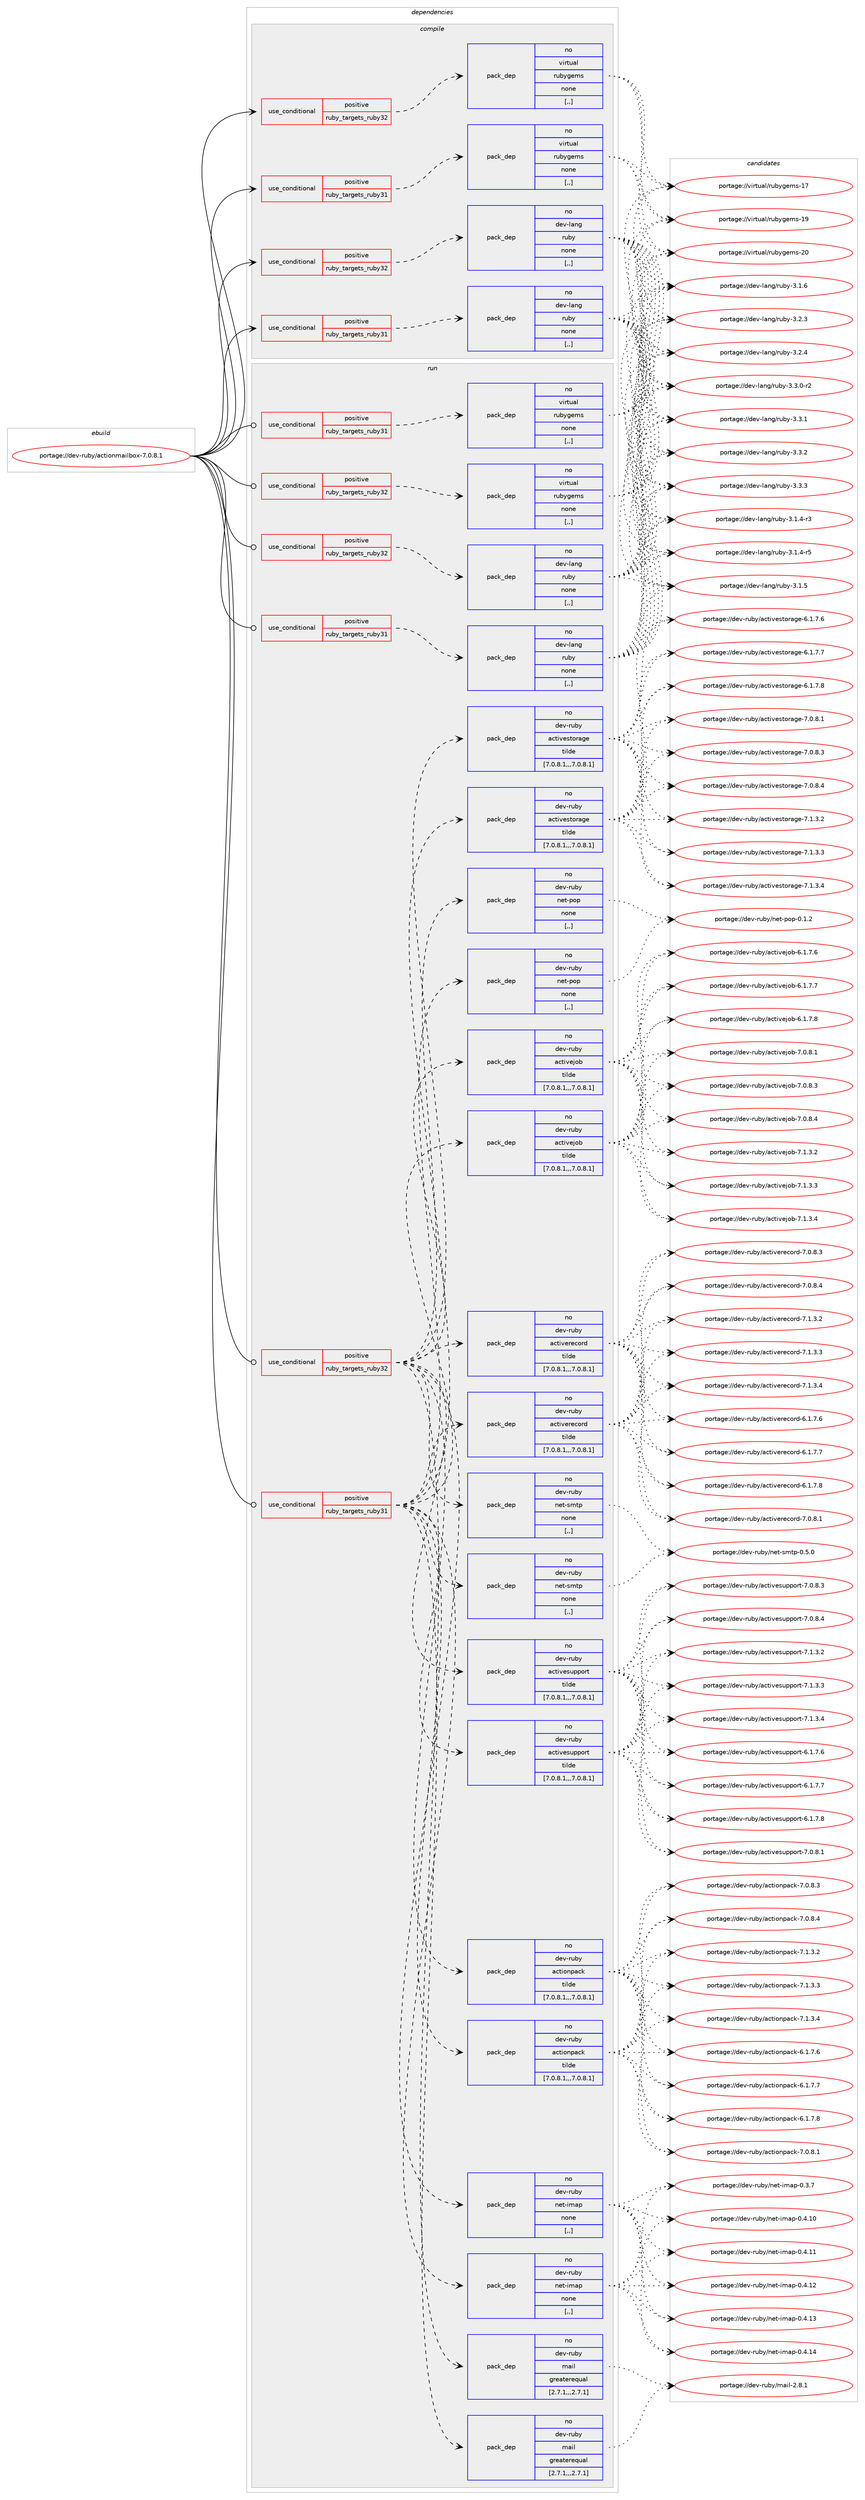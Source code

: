 digraph prolog {

# *************
# Graph options
# *************

newrank=true;
concentrate=true;
compound=true;
graph [rankdir=LR,fontname=Helvetica,fontsize=10,ranksep=1.5];#, ranksep=2.5, nodesep=0.2];
edge  [arrowhead=vee];
node  [fontname=Helvetica,fontsize=10];

# **********
# The ebuild
# **********

subgraph cluster_leftcol {
color=gray;
rank=same;
label=<<i>ebuild</i>>;
id [label="portage://dev-ruby/actionmailbox-7.0.8.1", color=red, width=4, href="../dev-ruby/actionmailbox-7.0.8.1.svg"];
}

# ****************
# The dependencies
# ****************

subgraph cluster_midcol {
color=gray;
label=<<i>dependencies</i>>;
subgraph cluster_compile {
fillcolor="#eeeeee";
style=filled;
label=<<i>compile</i>>;
subgraph cond41706 {
dependency168837 [label=<<TABLE BORDER="0" CELLBORDER="1" CELLSPACING="0" CELLPADDING="4"><TR><TD ROWSPAN="3" CELLPADDING="10">use_conditional</TD></TR><TR><TD>positive</TD></TR><TR><TD>ruby_targets_ruby31</TD></TR></TABLE>>, shape=none, color=red];
subgraph pack125891 {
dependency168838 [label=<<TABLE BORDER="0" CELLBORDER="1" CELLSPACING="0" CELLPADDING="4" WIDTH="220"><TR><TD ROWSPAN="6" CELLPADDING="30">pack_dep</TD></TR><TR><TD WIDTH="110">no</TD></TR><TR><TD>dev-lang</TD></TR><TR><TD>ruby</TD></TR><TR><TD>none</TD></TR><TR><TD>[,,]</TD></TR></TABLE>>, shape=none, color=blue];
}
dependency168837:e -> dependency168838:w [weight=20,style="dashed",arrowhead="vee"];
}
id:e -> dependency168837:w [weight=20,style="solid",arrowhead="vee"];
subgraph cond41707 {
dependency168839 [label=<<TABLE BORDER="0" CELLBORDER="1" CELLSPACING="0" CELLPADDING="4"><TR><TD ROWSPAN="3" CELLPADDING="10">use_conditional</TD></TR><TR><TD>positive</TD></TR><TR><TD>ruby_targets_ruby31</TD></TR></TABLE>>, shape=none, color=red];
subgraph pack125892 {
dependency168840 [label=<<TABLE BORDER="0" CELLBORDER="1" CELLSPACING="0" CELLPADDING="4" WIDTH="220"><TR><TD ROWSPAN="6" CELLPADDING="30">pack_dep</TD></TR><TR><TD WIDTH="110">no</TD></TR><TR><TD>virtual</TD></TR><TR><TD>rubygems</TD></TR><TR><TD>none</TD></TR><TR><TD>[,,]</TD></TR></TABLE>>, shape=none, color=blue];
}
dependency168839:e -> dependency168840:w [weight=20,style="dashed",arrowhead="vee"];
}
id:e -> dependency168839:w [weight=20,style="solid",arrowhead="vee"];
subgraph cond41708 {
dependency168841 [label=<<TABLE BORDER="0" CELLBORDER="1" CELLSPACING="0" CELLPADDING="4"><TR><TD ROWSPAN="3" CELLPADDING="10">use_conditional</TD></TR><TR><TD>positive</TD></TR><TR><TD>ruby_targets_ruby32</TD></TR></TABLE>>, shape=none, color=red];
subgraph pack125893 {
dependency168842 [label=<<TABLE BORDER="0" CELLBORDER="1" CELLSPACING="0" CELLPADDING="4" WIDTH="220"><TR><TD ROWSPAN="6" CELLPADDING="30">pack_dep</TD></TR><TR><TD WIDTH="110">no</TD></TR><TR><TD>dev-lang</TD></TR><TR><TD>ruby</TD></TR><TR><TD>none</TD></TR><TR><TD>[,,]</TD></TR></TABLE>>, shape=none, color=blue];
}
dependency168841:e -> dependency168842:w [weight=20,style="dashed",arrowhead="vee"];
}
id:e -> dependency168841:w [weight=20,style="solid",arrowhead="vee"];
subgraph cond41709 {
dependency168843 [label=<<TABLE BORDER="0" CELLBORDER="1" CELLSPACING="0" CELLPADDING="4"><TR><TD ROWSPAN="3" CELLPADDING="10">use_conditional</TD></TR><TR><TD>positive</TD></TR><TR><TD>ruby_targets_ruby32</TD></TR></TABLE>>, shape=none, color=red];
subgraph pack125894 {
dependency168844 [label=<<TABLE BORDER="0" CELLBORDER="1" CELLSPACING="0" CELLPADDING="4" WIDTH="220"><TR><TD ROWSPAN="6" CELLPADDING="30">pack_dep</TD></TR><TR><TD WIDTH="110">no</TD></TR><TR><TD>virtual</TD></TR><TR><TD>rubygems</TD></TR><TR><TD>none</TD></TR><TR><TD>[,,]</TD></TR></TABLE>>, shape=none, color=blue];
}
dependency168843:e -> dependency168844:w [weight=20,style="dashed",arrowhead="vee"];
}
id:e -> dependency168843:w [weight=20,style="solid",arrowhead="vee"];
}
subgraph cluster_compileandrun {
fillcolor="#eeeeee";
style=filled;
label=<<i>compile and run</i>>;
}
subgraph cluster_run {
fillcolor="#eeeeee";
style=filled;
label=<<i>run</i>>;
subgraph cond41710 {
dependency168845 [label=<<TABLE BORDER="0" CELLBORDER="1" CELLSPACING="0" CELLPADDING="4"><TR><TD ROWSPAN="3" CELLPADDING="10">use_conditional</TD></TR><TR><TD>positive</TD></TR><TR><TD>ruby_targets_ruby31</TD></TR></TABLE>>, shape=none, color=red];
subgraph pack125895 {
dependency168846 [label=<<TABLE BORDER="0" CELLBORDER="1" CELLSPACING="0" CELLPADDING="4" WIDTH="220"><TR><TD ROWSPAN="6" CELLPADDING="30">pack_dep</TD></TR><TR><TD WIDTH="110">no</TD></TR><TR><TD>dev-lang</TD></TR><TR><TD>ruby</TD></TR><TR><TD>none</TD></TR><TR><TD>[,,]</TD></TR></TABLE>>, shape=none, color=blue];
}
dependency168845:e -> dependency168846:w [weight=20,style="dashed",arrowhead="vee"];
}
id:e -> dependency168845:w [weight=20,style="solid",arrowhead="odot"];
subgraph cond41711 {
dependency168847 [label=<<TABLE BORDER="0" CELLBORDER="1" CELLSPACING="0" CELLPADDING="4"><TR><TD ROWSPAN="3" CELLPADDING="10">use_conditional</TD></TR><TR><TD>positive</TD></TR><TR><TD>ruby_targets_ruby31</TD></TR></TABLE>>, shape=none, color=red];
subgraph pack125896 {
dependency168848 [label=<<TABLE BORDER="0" CELLBORDER="1" CELLSPACING="0" CELLPADDING="4" WIDTH="220"><TR><TD ROWSPAN="6" CELLPADDING="30">pack_dep</TD></TR><TR><TD WIDTH="110">no</TD></TR><TR><TD>dev-ruby</TD></TR><TR><TD>actionpack</TD></TR><TR><TD>tilde</TD></TR><TR><TD>[7.0.8.1,,,7.0.8.1]</TD></TR></TABLE>>, shape=none, color=blue];
}
dependency168847:e -> dependency168848:w [weight=20,style="dashed",arrowhead="vee"];
subgraph pack125897 {
dependency168849 [label=<<TABLE BORDER="0" CELLBORDER="1" CELLSPACING="0" CELLPADDING="4" WIDTH="220"><TR><TD ROWSPAN="6" CELLPADDING="30">pack_dep</TD></TR><TR><TD WIDTH="110">no</TD></TR><TR><TD>dev-ruby</TD></TR><TR><TD>activejob</TD></TR><TR><TD>tilde</TD></TR><TR><TD>[7.0.8.1,,,7.0.8.1]</TD></TR></TABLE>>, shape=none, color=blue];
}
dependency168847:e -> dependency168849:w [weight=20,style="dashed",arrowhead="vee"];
subgraph pack125898 {
dependency168850 [label=<<TABLE BORDER="0" CELLBORDER="1" CELLSPACING="0" CELLPADDING="4" WIDTH="220"><TR><TD ROWSPAN="6" CELLPADDING="30">pack_dep</TD></TR><TR><TD WIDTH="110">no</TD></TR><TR><TD>dev-ruby</TD></TR><TR><TD>activerecord</TD></TR><TR><TD>tilde</TD></TR><TR><TD>[7.0.8.1,,,7.0.8.1]</TD></TR></TABLE>>, shape=none, color=blue];
}
dependency168847:e -> dependency168850:w [weight=20,style="dashed",arrowhead="vee"];
subgraph pack125899 {
dependency168851 [label=<<TABLE BORDER="0" CELLBORDER="1" CELLSPACING="0" CELLPADDING="4" WIDTH="220"><TR><TD ROWSPAN="6" CELLPADDING="30">pack_dep</TD></TR><TR><TD WIDTH="110">no</TD></TR><TR><TD>dev-ruby</TD></TR><TR><TD>activestorage</TD></TR><TR><TD>tilde</TD></TR><TR><TD>[7.0.8.1,,,7.0.8.1]</TD></TR></TABLE>>, shape=none, color=blue];
}
dependency168847:e -> dependency168851:w [weight=20,style="dashed",arrowhead="vee"];
subgraph pack125900 {
dependency168852 [label=<<TABLE BORDER="0" CELLBORDER="1" CELLSPACING="0" CELLPADDING="4" WIDTH="220"><TR><TD ROWSPAN="6" CELLPADDING="30">pack_dep</TD></TR><TR><TD WIDTH="110">no</TD></TR><TR><TD>dev-ruby</TD></TR><TR><TD>activesupport</TD></TR><TR><TD>tilde</TD></TR><TR><TD>[7.0.8.1,,,7.0.8.1]</TD></TR></TABLE>>, shape=none, color=blue];
}
dependency168847:e -> dependency168852:w [weight=20,style="dashed",arrowhead="vee"];
subgraph pack125901 {
dependency168853 [label=<<TABLE BORDER="0" CELLBORDER="1" CELLSPACING="0" CELLPADDING="4" WIDTH="220"><TR><TD ROWSPAN="6" CELLPADDING="30">pack_dep</TD></TR><TR><TD WIDTH="110">no</TD></TR><TR><TD>dev-ruby</TD></TR><TR><TD>mail</TD></TR><TR><TD>greaterequal</TD></TR><TR><TD>[2.7.1,,,2.7.1]</TD></TR></TABLE>>, shape=none, color=blue];
}
dependency168847:e -> dependency168853:w [weight=20,style="dashed",arrowhead="vee"];
subgraph pack125902 {
dependency168854 [label=<<TABLE BORDER="0" CELLBORDER="1" CELLSPACING="0" CELLPADDING="4" WIDTH="220"><TR><TD ROWSPAN="6" CELLPADDING="30">pack_dep</TD></TR><TR><TD WIDTH="110">no</TD></TR><TR><TD>dev-ruby</TD></TR><TR><TD>net-imap</TD></TR><TR><TD>none</TD></TR><TR><TD>[,,]</TD></TR></TABLE>>, shape=none, color=blue];
}
dependency168847:e -> dependency168854:w [weight=20,style="dashed",arrowhead="vee"];
subgraph pack125903 {
dependency168855 [label=<<TABLE BORDER="0" CELLBORDER="1" CELLSPACING="0" CELLPADDING="4" WIDTH="220"><TR><TD ROWSPAN="6" CELLPADDING="30">pack_dep</TD></TR><TR><TD WIDTH="110">no</TD></TR><TR><TD>dev-ruby</TD></TR><TR><TD>net-pop</TD></TR><TR><TD>none</TD></TR><TR><TD>[,,]</TD></TR></TABLE>>, shape=none, color=blue];
}
dependency168847:e -> dependency168855:w [weight=20,style="dashed",arrowhead="vee"];
subgraph pack125904 {
dependency168856 [label=<<TABLE BORDER="0" CELLBORDER="1" CELLSPACING="0" CELLPADDING="4" WIDTH="220"><TR><TD ROWSPAN="6" CELLPADDING="30">pack_dep</TD></TR><TR><TD WIDTH="110">no</TD></TR><TR><TD>dev-ruby</TD></TR><TR><TD>net-smtp</TD></TR><TR><TD>none</TD></TR><TR><TD>[,,]</TD></TR></TABLE>>, shape=none, color=blue];
}
dependency168847:e -> dependency168856:w [weight=20,style="dashed",arrowhead="vee"];
}
id:e -> dependency168847:w [weight=20,style="solid",arrowhead="odot"];
subgraph cond41712 {
dependency168857 [label=<<TABLE BORDER="0" CELLBORDER="1" CELLSPACING="0" CELLPADDING="4"><TR><TD ROWSPAN="3" CELLPADDING="10">use_conditional</TD></TR><TR><TD>positive</TD></TR><TR><TD>ruby_targets_ruby31</TD></TR></TABLE>>, shape=none, color=red];
subgraph pack125905 {
dependency168858 [label=<<TABLE BORDER="0" CELLBORDER="1" CELLSPACING="0" CELLPADDING="4" WIDTH="220"><TR><TD ROWSPAN="6" CELLPADDING="30">pack_dep</TD></TR><TR><TD WIDTH="110">no</TD></TR><TR><TD>virtual</TD></TR><TR><TD>rubygems</TD></TR><TR><TD>none</TD></TR><TR><TD>[,,]</TD></TR></TABLE>>, shape=none, color=blue];
}
dependency168857:e -> dependency168858:w [weight=20,style="dashed",arrowhead="vee"];
}
id:e -> dependency168857:w [weight=20,style="solid",arrowhead="odot"];
subgraph cond41713 {
dependency168859 [label=<<TABLE BORDER="0" CELLBORDER="1" CELLSPACING="0" CELLPADDING="4"><TR><TD ROWSPAN="3" CELLPADDING="10">use_conditional</TD></TR><TR><TD>positive</TD></TR><TR><TD>ruby_targets_ruby32</TD></TR></TABLE>>, shape=none, color=red];
subgraph pack125906 {
dependency168860 [label=<<TABLE BORDER="0" CELLBORDER="1" CELLSPACING="0" CELLPADDING="4" WIDTH="220"><TR><TD ROWSPAN="6" CELLPADDING="30">pack_dep</TD></TR><TR><TD WIDTH="110">no</TD></TR><TR><TD>dev-lang</TD></TR><TR><TD>ruby</TD></TR><TR><TD>none</TD></TR><TR><TD>[,,]</TD></TR></TABLE>>, shape=none, color=blue];
}
dependency168859:e -> dependency168860:w [weight=20,style="dashed",arrowhead="vee"];
}
id:e -> dependency168859:w [weight=20,style="solid",arrowhead="odot"];
subgraph cond41714 {
dependency168861 [label=<<TABLE BORDER="0" CELLBORDER="1" CELLSPACING="0" CELLPADDING="4"><TR><TD ROWSPAN="3" CELLPADDING="10">use_conditional</TD></TR><TR><TD>positive</TD></TR><TR><TD>ruby_targets_ruby32</TD></TR></TABLE>>, shape=none, color=red];
subgraph pack125907 {
dependency168862 [label=<<TABLE BORDER="0" CELLBORDER="1" CELLSPACING="0" CELLPADDING="4" WIDTH="220"><TR><TD ROWSPAN="6" CELLPADDING="30">pack_dep</TD></TR><TR><TD WIDTH="110">no</TD></TR><TR><TD>dev-ruby</TD></TR><TR><TD>actionpack</TD></TR><TR><TD>tilde</TD></TR><TR><TD>[7.0.8.1,,,7.0.8.1]</TD></TR></TABLE>>, shape=none, color=blue];
}
dependency168861:e -> dependency168862:w [weight=20,style="dashed",arrowhead="vee"];
subgraph pack125908 {
dependency168863 [label=<<TABLE BORDER="0" CELLBORDER="1" CELLSPACING="0" CELLPADDING="4" WIDTH="220"><TR><TD ROWSPAN="6" CELLPADDING="30">pack_dep</TD></TR><TR><TD WIDTH="110">no</TD></TR><TR><TD>dev-ruby</TD></TR><TR><TD>activejob</TD></TR><TR><TD>tilde</TD></TR><TR><TD>[7.0.8.1,,,7.0.8.1]</TD></TR></TABLE>>, shape=none, color=blue];
}
dependency168861:e -> dependency168863:w [weight=20,style="dashed",arrowhead="vee"];
subgraph pack125909 {
dependency168864 [label=<<TABLE BORDER="0" CELLBORDER="1" CELLSPACING="0" CELLPADDING="4" WIDTH="220"><TR><TD ROWSPAN="6" CELLPADDING="30">pack_dep</TD></TR><TR><TD WIDTH="110">no</TD></TR><TR><TD>dev-ruby</TD></TR><TR><TD>activerecord</TD></TR><TR><TD>tilde</TD></TR><TR><TD>[7.0.8.1,,,7.0.8.1]</TD></TR></TABLE>>, shape=none, color=blue];
}
dependency168861:e -> dependency168864:w [weight=20,style="dashed",arrowhead="vee"];
subgraph pack125910 {
dependency168865 [label=<<TABLE BORDER="0" CELLBORDER="1" CELLSPACING="0" CELLPADDING="4" WIDTH="220"><TR><TD ROWSPAN="6" CELLPADDING="30">pack_dep</TD></TR><TR><TD WIDTH="110">no</TD></TR><TR><TD>dev-ruby</TD></TR><TR><TD>activestorage</TD></TR><TR><TD>tilde</TD></TR><TR><TD>[7.0.8.1,,,7.0.8.1]</TD></TR></TABLE>>, shape=none, color=blue];
}
dependency168861:e -> dependency168865:w [weight=20,style="dashed",arrowhead="vee"];
subgraph pack125911 {
dependency168866 [label=<<TABLE BORDER="0" CELLBORDER="1" CELLSPACING="0" CELLPADDING="4" WIDTH="220"><TR><TD ROWSPAN="6" CELLPADDING="30">pack_dep</TD></TR><TR><TD WIDTH="110">no</TD></TR><TR><TD>dev-ruby</TD></TR><TR><TD>activesupport</TD></TR><TR><TD>tilde</TD></TR><TR><TD>[7.0.8.1,,,7.0.8.1]</TD></TR></TABLE>>, shape=none, color=blue];
}
dependency168861:e -> dependency168866:w [weight=20,style="dashed",arrowhead="vee"];
subgraph pack125912 {
dependency168867 [label=<<TABLE BORDER="0" CELLBORDER="1" CELLSPACING="0" CELLPADDING="4" WIDTH="220"><TR><TD ROWSPAN="6" CELLPADDING="30">pack_dep</TD></TR><TR><TD WIDTH="110">no</TD></TR><TR><TD>dev-ruby</TD></TR><TR><TD>mail</TD></TR><TR><TD>greaterequal</TD></TR><TR><TD>[2.7.1,,,2.7.1]</TD></TR></TABLE>>, shape=none, color=blue];
}
dependency168861:e -> dependency168867:w [weight=20,style="dashed",arrowhead="vee"];
subgraph pack125913 {
dependency168868 [label=<<TABLE BORDER="0" CELLBORDER="1" CELLSPACING="0" CELLPADDING="4" WIDTH="220"><TR><TD ROWSPAN="6" CELLPADDING="30">pack_dep</TD></TR><TR><TD WIDTH="110">no</TD></TR><TR><TD>dev-ruby</TD></TR><TR><TD>net-imap</TD></TR><TR><TD>none</TD></TR><TR><TD>[,,]</TD></TR></TABLE>>, shape=none, color=blue];
}
dependency168861:e -> dependency168868:w [weight=20,style="dashed",arrowhead="vee"];
subgraph pack125914 {
dependency168869 [label=<<TABLE BORDER="0" CELLBORDER="1" CELLSPACING="0" CELLPADDING="4" WIDTH="220"><TR><TD ROWSPAN="6" CELLPADDING="30">pack_dep</TD></TR><TR><TD WIDTH="110">no</TD></TR><TR><TD>dev-ruby</TD></TR><TR><TD>net-pop</TD></TR><TR><TD>none</TD></TR><TR><TD>[,,]</TD></TR></TABLE>>, shape=none, color=blue];
}
dependency168861:e -> dependency168869:w [weight=20,style="dashed",arrowhead="vee"];
subgraph pack125915 {
dependency168870 [label=<<TABLE BORDER="0" CELLBORDER="1" CELLSPACING="0" CELLPADDING="4" WIDTH="220"><TR><TD ROWSPAN="6" CELLPADDING="30">pack_dep</TD></TR><TR><TD WIDTH="110">no</TD></TR><TR><TD>dev-ruby</TD></TR><TR><TD>net-smtp</TD></TR><TR><TD>none</TD></TR><TR><TD>[,,]</TD></TR></TABLE>>, shape=none, color=blue];
}
dependency168861:e -> dependency168870:w [weight=20,style="dashed",arrowhead="vee"];
}
id:e -> dependency168861:w [weight=20,style="solid",arrowhead="odot"];
subgraph cond41715 {
dependency168871 [label=<<TABLE BORDER="0" CELLBORDER="1" CELLSPACING="0" CELLPADDING="4"><TR><TD ROWSPAN="3" CELLPADDING="10">use_conditional</TD></TR><TR><TD>positive</TD></TR><TR><TD>ruby_targets_ruby32</TD></TR></TABLE>>, shape=none, color=red];
subgraph pack125916 {
dependency168872 [label=<<TABLE BORDER="0" CELLBORDER="1" CELLSPACING="0" CELLPADDING="4" WIDTH="220"><TR><TD ROWSPAN="6" CELLPADDING="30">pack_dep</TD></TR><TR><TD WIDTH="110">no</TD></TR><TR><TD>virtual</TD></TR><TR><TD>rubygems</TD></TR><TR><TD>none</TD></TR><TR><TD>[,,]</TD></TR></TABLE>>, shape=none, color=blue];
}
dependency168871:e -> dependency168872:w [weight=20,style="dashed",arrowhead="vee"];
}
id:e -> dependency168871:w [weight=20,style="solid",arrowhead="odot"];
}
}

# **************
# The candidates
# **************

subgraph cluster_choices {
rank=same;
color=gray;
label=<<i>candidates</i>>;

subgraph choice125891 {
color=black;
nodesep=1;
choice100101118451089711010347114117981214551464946524511451 [label="portage://dev-lang/ruby-3.1.4-r3", color=red, width=4,href="../dev-lang/ruby-3.1.4-r3.svg"];
choice100101118451089711010347114117981214551464946524511453 [label="portage://dev-lang/ruby-3.1.4-r5", color=red, width=4,href="../dev-lang/ruby-3.1.4-r5.svg"];
choice10010111845108971101034711411798121455146494653 [label="portage://dev-lang/ruby-3.1.5", color=red, width=4,href="../dev-lang/ruby-3.1.5.svg"];
choice10010111845108971101034711411798121455146494654 [label="portage://dev-lang/ruby-3.1.6", color=red, width=4,href="../dev-lang/ruby-3.1.6.svg"];
choice10010111845108971101034711411798121455146504651 [label="portage://dev-lang/ruby-3.2.3", color=red, width=4,href="../dev-lang/ruby-3.2.3.svg"];
choice10010111845108971101034711411798121455146504652 [label="portage://dev-lang/ruby-3.2.4", color=red, width=4,href="../dev-lang/ruby-3.2.4.svg"];
choice100101118451089711010347114117981214551465146484511450 [label="portage://dev-lang/ruby-3.3.0-r2", color=red, width=4,href="../dev-lang/ruby-3.3.0-r2.svg"];
choice10010111845108971101034711411798121455146514649 [label="portage://dev-lang/ruby-3.3.1", color=red, width=4,href="../dev-lang/ruby-3.3.1.svg"];
choice10010111845108971101034711411798121455146514650 [label="portage://dev-lang/ruby-3.3.2", color=red, width=4,href="../dev-lang/ruby-3.3.2.svg"];
choice10010111845108971101034711411798121455146514651 [label="portage://dev-lang/ruby-3.3.3", color=red, width=4,href="../dev-lang/ruby-3.3.3.svg"];
dependency168838:e -> choice100101118451089711010347114117981214551464946524511451:w [style=dotted,weight="100"];
dependency168838:e -> choice100101118451089711010347114117981214551464946524511453:w [style=dotted,weight="100"];
dependency168838:e -> choice10010111845108971101034711411798121455146494653:w [style=dotted,weight="100"];
dependency168838:e -> choice10010111845108971101034711411798121455146494654:w [style=dotted,weight="100"];
dependency168838:e -> choice10010111845108971101034711411798121455146504651:w [style=dotted,weight="100"];
dependency168838:e -> choice10010111845108971101034711411798121455146504652:w [style=dotted,weight="100"];
dependency168838:e -> choice100101118451089711010347114117981214551465146484511450:w [style=dotted,weight="100"];
dependency168838:e -> choice10010111845108971101034711411798121455146514649:w [style=dotted,weight="100"];
dependency168838:e -> choice10010111845108971101034711411798121455146514650:w [style=dotted,weight="100"];
dependency168838:e -> choice10010111845108971101034711411798121455146514651:w [style=dotted,weight="100"];
}
subgraph choice125892 {
color=black;
nodesep=1;
choice118105114116117971084711411798121103101109115454955 [label="portage://virtual/rubygems-17", color=red, width=4,href="../virtual/rubygems-17.svg"];
choice118105114116117971084711411798121103101109115454957 [label="portage://virtual/rubygems-19", color=red, width=4,href="../virtual/rubygems-19.svg"];
choice118105114116117971084711411798121103101109115455048 [label="portage://virtual/rubygems-20", color=red, width=4,href="../virtual/rubygems-20.svg"];
dependency168840:e -> choice118105114116117971084711411798121103101109115454955:w [style=dotted,weight="100"];
dependency168840:e -> choice118105114116117971084711411798121103101109115454957:w [style=dotted,weight="100"];
dependency168840:e -> choice118105114116117971084711411798121103101109115455048:w [style=dotted,weight="100"];
}
subgraph choice125893 {
color=black;
nodesep=1;
choice100101118451089711010347114117981214551464946524511451 [label="portage://dev-lang/ruby-3.1.4-r3", color=red, width=4,href="../dev-lang/ruby-3.1.4-r3.svg"];
choice100101118451089711010347114117981214551464946524511453 [label="portage://dev-lang/ruby-3.1.4-r5", color=red, width=4,href="../dev-lang/ruby-3.1.4-r5.svg"];
choice10010111845108971101034711411798121455146494653 [label="portage://dev-lang/ruby-3.1.5", color=red, width=4,href="../dev-lang/ruby-3.1.5.svg"];
choice10010111845108971101034711411798121455146494654 [label="portage://dev-lang/ruby-3.1.6", color=red, width=4,href="../dev-lang/ruby-3.1.6.svg"];
choice10010111845108971101034711411798121455146504651 [label="portage://dev-lang/ruby-3.2.3", color=red, width=4,href="../dev-lang/ruby-3.2.3.svg"];
choice10010111845108971101034711411798121455146504652 [label="portage://dev-lang/ruby-3.2.4", color=red, width=4,href="../dev-lang/ruby-3.2.4.svg"];
choice100101118451089711010347114117981214551465146484511450 [label="portage://dev-lang/ruby-3.3.0-r2", color=red, width=4,href="../dev-lang/ruby-3.3.0-r2.svg"];
choice10010111845108971101034711411798121455146514649 [label="portage://dev-lang/ruby-3.3.1", color=red, width=4,href="../dev-lang/ruby-3.3.1.svg"];
choice10010111845108971101034711411798121455146514650 [label="portage://dev-lang/ruby-3.3.2", color=red, width=4,href="../dev-lang/ruby-3.3.2.svg"];
choice10010111845108971101034711411798121455146514651 [label="portage://dev-lang/ruby-3.3.3", color=red, width=4,href="../dev-lang/ruby-3.3.3.svg"];
dependency168842:e -> choice100101118451089711010347114117981214551464946524511451:w [style=dotted,weight="100"];
dependency168842:e -> choice100101118451089711010347114117981214551464946524511453:w [style=dotted,weight="100"];
dependency168842:e -> choice10010111845108971101034711411798121455146494653:w [style=dotted,weight="100"];
dependency168842:e -> choice10010111845108971101034711411798121455146494654:w [style=dotted,weight="100"];
dependency168842:e -> choice10010111845108971101034711411798121455146504651:w [style=dotted,weight="100"];
dependency168842:e -> choice10010111845108971101034711411798121455146504652:w [style=dotted,weight="100"];
dependency168842:e -> choice100101118451089711010347114117981214551465146484511450:w [style=dotted,weight="100"];
dependency168842:e -> choice10010111845108971101034711411798121455146514649:w [style=dotted,weight="100"];
dependency168842:e -> choice10010111845108971101034711411798121455146514650:w [style=dotted,weight="100"];
dependency168842:e -> choice10010111845108971101034711411798121455146514651:w [style=dotted,weight="100"];
}
subgraph choice125894 {
color=black;
nodesep=1;
choice118105114116117971084711411798121103101109115454955 [label="portage://virtual/rubygems-17", color=red, width=4,href="../virtual/rubygems-17.svg"];
choice118105114116117971084711411798121103101109115454957 [label="portage://virtual/rubygems-19", color=red, width=4,href="../virtual/rubygems-19.svg"];
choice118105114116117971084711411798121103101109115455048 [label="portage://virtual/rubygems-20", color=red, width=4,href="../virtual/rubygems-20.svg"];
dependency168844:e -> choice118105114116117971084711411798121103101109115454955:w [style=dotted,weight="100"];
dependency168844:e -> choice118105114116117971084711411798121103101109115454957:w [style=dotted,weight="100"];
dependency168844:e -> choice118105114116117971084711411798121103101109115455048:w [style=dotted,weight="100"];
}
subgraph choice125895 {
color=black;
nodesep=1;
choice100101118451089711010347114117981214551464946524511451 [label="portage://dev-lang/ruby-3.1.4-r3", color=red, width=4,href="../dev-lang/ruby-3.1.4-r3.svg"];
choice100101118451089711010347114117981214551464946524511453 [label="portage://dev-lang/ruby-3.1.4-r5", color=red, width=4,href="../dev-lang/ruby-3.1.4-r5.svg"];
choice10010111845108971101034711411798121455146494653 [label="portage://dev-lang/ruby-3.1.5", color=red, width=4,href="../dev-lang/ruby-3.1.5.svg"];
choice10010111845108971101034711411798121455146494654 [label="portage://dev-lang/ruby-3.1.6", color=red, width=4,href="../dev-lang/ruby-3.1.6.svg"];
choice10010111845108971101034711411798121455146504651 [label="portage://dev-lang/ruby-3.2.3", color=red, width=4,href="../dev-lang/ruby-3.2.3.svg"];
choice10010111845108971101034711411798121455146504652 [label="portage://dev-lang/ruby-3.2.4", color=red, width=4,href="../dev-lang/ruby-3.2.4.svg"];
choice100101118451089711010347114117981214551465146484511450 [label="portage://dev-lang/ruby-3.3.0-r2", color=red, width=4,href="../dev-lang/ruby-3.3.0-r2.svg"];
choice10010111845108971101034711411798121455146514649 [label="portage://dev-lang/ruby-3.3.1", color=red, width=4,href="../dev-lang/ruby-3.3.1.svg"];
choice10010111845108971101034711411798121455146514650 [label="portage://dev-lang/ruby-3.3.2", color=red, width=4,href="../dev-lang/ruby-3.3.2.svg"];
choice10010111845108971101034711411798121455146514651 [label="portage://dev-lang/ruby-3.3.3", color=red, width=4,href="../dev-lang/ruby-3.3.3.svg"];
dependency168846:e -> choice100101118451089711010347114117981214551464946524511451:w [style=dotted,weight="100"];
dependency168846:e -> choice100101118451089711010347114117981214551464946524511453:w [style=dotted,weight="100"];
dependency168846:e -> choice10010111845108971101034711411798121455146494653:w [style=dotted,weight="100"];
dependency168846:e -> choice10010111845108971101034711411798121455146494654:w [style=dotted,weight="100"];
dependency168846:e -> choice10010111845108971101034711411798121455146504651:w [style=dotted,weight="100"];
dependency168846:e -> choice10010111845108971101034711411798121455146504652:w [style=dotted,weight="100"];
dependency168846:e -> choice100101118451089711010347114117981214551465146484511450:w [style=dotted,weight="100"];
dependency168846:e -> choice10010111845108971101034711411798121455146514649:w [style=dotted,weight="100"];
dependency168846:e -> choice10010111845108971101034711411798121455146514650:w [style=dotted,weight="100"];
dependency168846:e -> choice10010111845108971101034711411798121455146514651:w [style=dotted,weight="100"];
}
subgraph choice125896 {
color=black;
nodesep=1;
choice100101118451141179812147979911610511111011297991074554464946554654 [label="portage://dev-ruby/actionpack-6.1.7.6", color=red, width=4,href="../dev-ruby/actionpack-6.1.7.6.svg"];
choice100101118451141179812147979911610511111011297991074554464946554655 [label="portage://dev-ruby/actionpack-6.1.7.7", color=red, width=4,href="../dev-ruby/actionpack-6.1.7.7.svg"];
choice100101118451141179812147979911610511111011297991074554464946554656 [label="portage://dev-ruby/actionpack-6.1.7.8", color=red, width=4,href="../dev-ruby/actionpack-6.1.7.8.svg"];
choice100101118451141179812147979911610511111011297991074555464846564649 [label="portage://dev-ruby/actionpack-7.0.8.1", color=red, width=4,href="../dev-ruby/actionpack-7.0.8.1.svg"];
choice100101118451141179812147979911610511111011297991074555464846564651 [label="portage://dev-ruby/actionpack-7.0.8.3", color=red, width=4,href="../dev-ruby/actionpack-7.0.8.3.svg"];
choice100101118451141179812147979911610511111011297991074555464846564652 [label="portage://dev-ruby/actionpack-7.0.8.4", color=red, width=4,href="../dev-ruby/actionpack-7.0.8.4.svg"];
choice100101118451141179812147979911610511111011297991074555464946514650 [label="portage://dev-ruby/actionpack-7.1.3.2", color=red, width=4,href="../dev-ruby/actionpack-7.1.3.2.svg"];
choice100101118451141179812147979911610511111011297991074555464946514651 [label="portage://dev-ruby/actionpack-7.1.3.3", color=red, width=4,href="../dev-ruby/actionpack-7.1.3.3.svg"];
choice100101118451141179812147979911610511111011297991074555464946514652 [label="portage://dev-ruby/actionpack-7.1.3.4", color=red, width=4,href="../dev-ruby/actionpack-7.1.3.4.svg"];
dependency168848:e -> choice100101118451141179812147979911610511111011297991074554464946554654:w [style=dotted,weight="100"];
dependency168848:e -> choice100101118451141179812147979911610511111011297991074554464946554655:w [style=dotted,weight="100"];
dependency168848:e -> choice100101118451141179812147979911610511111011297991074554464946554656:w [style=dotted,weight="100"];
dependency168848:e -> choice100101118451141179812147979911610511111011297991074555464846564649:w [style=dotted,weight="100"];
dependency168848:e -> choice100101118451141179812147979911610511111011297991074555464846564651:w [style=dotted,weight="100"];
dependency168848:e -> choice100101118451141179812147979911610511111011297991074555464846564652:w [style=dotted,weight="100"];
dependency168848:e -> choice100101118451141179812147979911610511111011297991074555464946514650:w [style=dotted,weight="100"];
dependency168848:e -> choice100101118451141179812147979911610511111011297991074555464946514651:w [style=dotted,weight="100"];
dependency168848:e -> choice100101118451141179812147979911610511111011297991074555464946514652:w [style=dotted,weight="100"];
}
subgraph choice125897 {
color=black;
nodesep=1;
choice1001011184511411798121479799116105118101106111984554464946554654 [label="portage://dev-ruby/activejob-6.1.7.6", color=red, width=4,href="../dev-ruby/activejob-6.1.7.6.svg"];
choice1001011184511411798121479799116105118101106111984554464946554655 [label="portage://dev-ruby/activejob-6.1.7.7", color=red, width=4,href="../dev-ruby/activejob-6.1.7.7.svg"];
choice1001011184511411798121479799116105118101106111984554464946554656 [label="portage://dev-ruby/activejob-6.1.7.8", color=red, width=4,href="../dev-ruby/activejob-6.1.7.8.svg"];
choice1001011184511411798121479799116105118101106111984555464846564649 [label="portage://dev-ruby/activejob-7.0.8.1", color=red, width=4,href="../dev-ruby/activejob-7.0.8.1.svg"];
choice1001011184511411798121479799116105118101106111984555464846564651 [label="portage://dev-ruby/activejob-7.0.8.3", color=red, width=4,href="../dev-ruby/activejob-7.0.8.3.svg"];
choice1001011184511411798121479799116105118101106111984555464846564652 [label="portage://dev-ruby/activejob-7.0.8.4", color=red, width=4,href="../dev-ruby/activejob-7.0.8.4.svg"];
choice1001011184511411798121479799116105118101106111984555464946514650 [label="portage://dev-ruby/activejob-7.1.3.2", color=red, width=4,href="../dev-ruby/activejob-7.1.3.2.svg"];
choice1001011184511411798121479799116105118101106111984555464946514651 [label="portage://dev-ruby/activejob-7.1.3.3", color=red, width=4,href="../dev-ruby/activejob-7.1.3.3.svg"];
choice1001011184511411798121479799116105118101106111984555464946514652 [label="portage://dev-ruby/activejob-7.1.3.4", color=red, width=4,href="../dev-ruby/activejob-7.1.3.4.svg"];
dependency168849:e -> choice1001011184511411798121479799116105118101106111984554464946554654:w [style=dotted,weight="100"];
dependency168849:e -> choice1001011184511411798121479799116105118101106111984554464946554655:w [style=dotted,weight="100"];
dependency168849:e -> choice1001011184511411798121479799116105118101106111984554464946554656:w [style=dotted,weight="100"];
dependency168849:e -> choice1001011184511411798121479799116105118101106111984555464846564649:w [style=dotted,weight="100"];
dependency168849:e -> choice1001011184511411798121479799116105118101106111984555464846564651:w [style=dotted,weight="100"];
dependency168849:e -> choice1001011184511411798121479799116105118101106111984555464846564652:w [style=dotted,weight="100"];
dependency168849:e -> choice1001011184511411798121479799116105118101106111984555464946514650:w [style=dotted,weight="100"];
dependency168849:e -> choice1001011184511411798121479799116105118101106111984555464946514651:w [style=dotted,weight="100"];
dependency168849:e -> choice1001011184511411798121479799116105118101106111984555464946514652:w [style=dotted,weight="100"];
}
subgraph choice125898 {
color=black;
nodesep=1;
choice1001011184511411798121479799116105118101114101991111141004554464946554654 [label="portage://dev-ruby/activerecord-6.1.7.6", color=red, width=4,href="../dev-ruby/activerecord-6.1.7.6.svg"];
choice1001011184511411798121479799116105118101114101991111141004554464946554655 [label="portage://dev-ruby/activerecord-6.1.7.7", color=red, width=4,href="../dev-ruby/activerecord-6.1.7.7.svg"];
choice1001011184511411798121479799116105118101114101991111141004554464946554656 [label="portage://dev-ruby/activerecord-6.1.7.8", color=red, width=4,href="../dev-ruby/activerecord-6.1.7.8.svg"];
choice1001011184511411798121479799116105118101114101991111141004555464846564649 [label="portage://dev-ruby/activerecord-7.0.8.1", color=red, width=4,href="../dev-ruby/activerecord-7.0.8.1.svg"];
choice1001011184511411798121479799116105118101114101991111141004555464846564651 [label="portage://dev-ruby/activerecord-7.0.8.3", color=red, width=4,href="../dev-ruby/activerecord-7.0.8.3.svg"];
choice1001011184511411798121479799116105118101114101991111141004555464846564652 [label="portage://dev-ruby/activerecord-7.0.8.4", color=red, width=4,href="../dev-ruby/activerecord-7.0.8.4.svg"];
choice1001011184511411798121479799116105118101114101991111141004555464946514650 [label="portage://dev-ruby/activerecord-7.1.3.2", color=red, width=4,href="../dev-ruby/activerecord-7.1.3.2.svg"];
choice1001011184511411798121479799116105118101114101991111141004555464946514651 [label="portage://dev-ruby/activerecord-7.1.3.3", color=red, width=4,href="../dev-ruby/activerecord-7.1.3.3.svg"];
choice1001011184511411798121479799116105118101114101991111141004555464946514652 [label="portage://dev-ruby/activerecord-7.1.3.4", color=red, width=4,href="../dev-ruby/activerecord-7.1.3.4.svg"];
dependency168850:e -> choice1001011184511411798121479799116105118101114101991111141004554464946554654:w [style=dotted,weight="100"];
dependency168850:e -> choice1001011184511411798121479799116105118101114101991111141004554464946554655:w [style=dotted,weight="100"];
dependency168850:e -> choice1001011184511411798121479799116105118101114101991111141004554464946554656:w [style=dotted,weight="100"];
dependency168850:e -> choice1001011184511411798121479799116105118101114101991111141004555464846564649:w [style=dotted,weight="100"];
dependency168850:e -> choice1001011184511411798121479799116105118101114101991111141004555464846564651:w [style=dotted,weight="100"];
dependency168850:e -> choice1001011184511411798121479799116105118101114101991111141004555464846564652:w [style=dotted,weight="100"];
dependency168850:e -> choice1001011184511411798121479799116105118101114101991111141004555464946514650:w [style=dotted,weight="100"];
dependency168850:e -> choice1001011184511411798121479799116105118101114101991111141004555464946514651:w [style=dotted,weight="100"];
dependency168850:e -> choice1001011184511411798121479799116105118101114101991111141004555464946514652:w [style=dotted,weight="100"];
}
subgraph choice125899 {
color=black;
nodesep=1;
choice1001011184511411798121479799116105118101115116111114971031014554464946554654 [label="portage://dev-ruby/activestorage-6.1.7.6", color=red, width=4,href="../dev-ruby/activestorage-6.1.7.6.svg"];
choice1001011184511411798121479799116105118101115116111114971031014554464946554655 [label="portage://dev-ruby/activestorage-6.1.7.7", color=red, width=4,href="../dev-ruby/activestorage-6.1.7.7.svg"];
choice1001011184511411798121479799116105118101115116111114971031014554464946554656 [label="portage://dev-ruby/activestorage-6.1.7.8", color=red, width=4,href="../dev-ruby/activestorage-6.1.7.8.svg"];
choice1001011184511411798121479799116105118101115116111114971031014555464846564649 [label="portage://dev-ruby/activestorage-7.0.8.1", color=red, width=4,href="../dev-ruby/activestorage-7.0.8.1.svg"];
choice1001011184511411798121479799116105118101115116111114971031014555464846564651 [label="portage://dev-ruby/activestorage-7.0.8.3", color=red, width=4,href="../dev-ruby/activestorage-7.0.8.3.svg"];
choice1001011184511411798121479799116105118101115116111114971031014555464846564652 [label="portage://dev-ruby/activestorage-7.0.8.4", color=red, width=4,href="../dev-ruby/activestorage-7.0.8.4.svg"];
choice1001011184511411798121479799116105118101115116111114971031014555464946514650 [label="portage://dev-ruby/activestorage-7.1.3.2", color=red, width=4,href="../dev-ruby/activestorage-7.1.3.2.svg"];
choice1001011184511411798121479799116105118101115116111114971031014555464946514651 [label="portage://dev-ruby/activestorage-7.1.3.3", color=red, width=4,href="../dev-ruby/activestorage-7.1.3.3.svg"];
choice1001011184511411798121479799116105118101115116111114971031014555464946514652 [label="portage://dev-ruby/activestorage-7.1.3.4", color=red, width=4,href="../dev-ruby/activestorage-7.1.3.4.svg"];
dependency168851:e -> choice1001011184511411798121479799116105118101115116111114971031014554464946554654:w [style=dotted,weight="100"];
dependency168851:e -> choice1001011184511411798121479799116105118101115116111114971031014554464946554655:w [style=dotted,weight="100"];
dependency168851:e -> choice1001011184511411798121479799116105118101115116111114971031014554464946554656:w [style=dotted,weight="100"];
dependency168851:e -> choice1001011184511411798121479799116105118101115116111114971031014555464846564649:w [style=dotted,weight="100"];
dependency168851:e -> choice1001011184511411798121479799116105118101115116111114971031014555464846564651:w [style=dotted,weight="100"];
dependency168851:e -> choice1001011184511411798121479799116105118101115116111114971031014555464846564652:w [style=dotted,weight="100"];
dependency168851:e -> choice1001011184511411798121479799116105118101115116111114971031014555464946514650:w [style=dotted,weight="100"];
dependency168851:e -> choice1001011184511411798121479799116105118101115116111114971031014555464946514651:w [style=dotted,weight="100"];
dependency168851:e -> choice1001011184511411798121479799116105118101115116111114971031014555464946514652:w [style=dotted,weight="100"];
}
subgraph choice125900 {
color=black;
nodesep=1;
choice10010111845114117981214797991161051181011151171121121111141164554464946554654 [label="portage://dev-ruby/activesupport-6.1.7.6", color=red, width=4,href="../dev-ruby/activesupport-6.1.7.6.svg"];
choice10010111845114117981214797991161051181011151171121121111141164554464946554655 [label="portage://dev-ruby/activesupport-6.1.7.7", color=red, width=4,href="../dev-ruby/activesupport-6.1.7.7.svg"];
choice10010111845114117981214797991161051181011151171121121111141164554464946554656 [label="portage://dev-ruby/activesupport-6.1.7.8", color=red, width=4,href="../dev-ruby/activesupport-6.1.7.8.svg"];
choice10010111845114117981214797991161051181011151171121121111141164555464846564649 [label="portage://dev-ruby/activesupport-7.0.8.1", color=red, width=4,href="../dev-ruby/activesupport-7.0.8.1.svg"];
choice10010111845114117981214797991161051181011151171121121111141164555464846564651 [label="portage://dev-ruby/activesupport-7.0.8.3", color=red, width=4,href="../dev-ruby/activesupport-7.0.8.3.svg"];
choice10010111845114117981214797991161051181011151171121121111141164555464846564652 [label="portage://dev-ruby/activesupport-7.0.8.4", color=red, width=4,href="../dev-ruby/activesupport-7.0.8.4.svg"];
choice10010111845114117981214797991161051181011151171121121111141164555464946514650 [label="portage://dev-ruby/activesupport-7.1.3.2", color=red, width=4,href="../dev-ruby/activesupport-7.1.3.2.svg"];
choice10010111845114117981214797991161051181011151171121121111141164555464946514651 [label="portage://dev-ruby/activesupport-7.1.3.3", color=red, width=4,href="../dev-ruby/activesupport-7.1.3.3.svg"];
choice10010111845114117981214797991161051181011151171121121111141164555464946514652 [label="portage://dev-ruby/activesupport-7.1.3.4", color=red, width=4,href="../dev-ruby/activesupport-7.1.3.4.svg"];
dependency168852:e -> choice10010111845114117981214797991161051181011151171121121111141164554464946554654:w [style=dotted,weight="100"];
dependency168852:e -> choice10010111845114117981214797991161051181011151171121121111141164554464946554655:w [style=dotted,weight="100"];
dependency168852:e -> choice10010111845114117981214797991161051181011151171121121111141164554464946554656:w [style=dotted,weight="100"];
dependency168852:e -> choice10010111845114117981214797991161051181011151171121121111141164555464846564649:w [style=dotted,weight="100"];
dependency168852:e -> choice10010111845114117981214797991161051181011151171121121111141164555464846564651:w [style=dotted,weight="100"];
dependency168852:e -> choice10010111845114117981214797991161051181011151171121121111141164555464846564652:w [style=dotted,weight="100"];
dependency168852:e -> choice10010111845114117981214797991161051181011151171121121111141164555464946514650:w [style=dotted,weight="100"];
dependency168852:e -> choice10010111845114117981214797991161051181011151171121121111141164555464946514651:w [style=dotted,weight="100"];
dependency168852:e -> choice10010111845114117981214797991161051181011151171121121111141164555464946514652:w [style=dotted,weight="100"];
}
subgraph choice125901 {
color=black;
nodesep=1;
choice10010111845114117981214710997105108455046564649 [label="portage://dev-ruby/mail-2.8.1", color=red, width=4,href="../dev-ruby/mail-2.8.1.svg"];
dependency168853:e -> choice10010111845114117981214710997105108455046564649:w [style=dotted,weight="100"];
}
subgraph choice125902 {
color=black;
nodesep=1;
choice1001011184511411798121471101011164510510997112454846514655 [label="portage://dev-ruby/net-imap-0.3.7", color=red, width=4,href="../dev-ruby/net-imap-0.3.7.svg"];
choice100101118451141179812147110101116451051099711245484652464948 [label="portage://dev-ruby/net-imap-0.4.10", color=red, width=4,href="../dev-ruby/net-imap-0.4.10.svg"];
choice100101118451141179812147110101116451051099711245484652464949 [label="portage://dev-ruby/net-imap-0.4.11", color=red, width=4,href="../dev-ruby/net-imap-0.4.11.svg"];
choice100101118451141179812147110101116451051099711245484652464950 [label="portage://dev-ruby/net-imap-0.4.12", color=red, width=4,href="../dev-ruby/net-imap-0.4.12.svg"];
choice100101118451141179812147110101116451051099711245484652464951 [label="portage://dev-ruby/net-imap-0.4.13", color=red, width=4,href="../dev-ruby/net-imap-0.4.13.svg"];
choice100101118451141179812147110101116451051099711245484652464952 [label="portage://dev-ruby/net-imap-0.4.14", color=red, width=4,href="../dev-ruby/net-imap-0.4.14.svg"];
dependency168854:e -> choice1001011184511411798121471101011164510510997112454846514655:w [style=dotted,weight="100"];
dependency168854:e -> choice100101118451141179812147110101116451051099711245484652464948:w [style=dotted,weight="100"];
dependency168854:e -> choice100101118451141179812147110101116451051099711245484652464949:w [style=dotted,weight="100"];
dependency168854:e -> choice100101118451141179812147110101116451051099711245484652464950:w [style=dotted,weight="100"];
dependency168854:e -> choice100101118451141179812147110101116451051099711245484652464951:w [style=dotted,weight="100"];
dependency168854:e -> choice100101118451141179812147110101116451051099711245484652464952:w [style=dotted,weight="100"];
}
subgraph choice125903 {
color=black;
nodesep=1;
choice10010111845114117981214711010111645112111112454846494650 [label="portage://dev-ruby/net-pop-0.1.2", color=red, width=4,href="../dev-ruby/net-pop-0.1.2.svg"];
dependency168855:e -> choice10010111845114117981214711010111645112111112454846494650:w [style=dotted,weight="100"];
}
subgraph choice125904 {
color=black;
nodesep=1;
choice10010111845114117981214711010111645115109116112454846534648 [label="portage://dev-ruby/net-smtp-0.5.0", color=red, width=4,href="../dev-ruby/net-smtp-0.5.0.svg"];
dependency168856:e -> choice10010111845114117981214711010111645115109116112454846534648:w [style=dotted,weight="100"];
}
subgraph choice125905 {
color=black;
nodesep=1;
choice118105114116117971084711411798121103101109115454955 [label="portage://virtual/rubygems-17", color=red, width=4,href="../virtual/rubygems-17.svg"];
choice118105114116117971084711411798121103101109115454957 [label="portage://virtual/rubygems-19", color=red, width=4,href="../virtual/rubygems-19.svg"];
choice118105114116117971084711411798121103101109115455048 [label="portage://virtual/rubygems-20", color=red, width=4,href="../virtual/rubygems-20.svg"];
dependency168858:e -> choice118105114116117971084711411798121103101109115454955:w [style=dotted,weight="100"];
dependency168858:e -> choice118105114116117971084711411798121103101109115454957:w [style=dotted,weight="100"];
dependency168858:e -> choice118105114116117971084711411798121103101109115455048:w [style=dotted,weight="100"];
}
subgraph choice125906 {
color=black;
nodesep=1;
choice100101118451089711010347114117981214551464946524511451 [label="portage://dev-lang/ruby-3.1.4-r3", color=red, width=4,href="../dev-lang/ruby-3.1.4-r3.svg"];
choice100101118451089711010347114117981214551464946524511453 [label="portage://dev-lang/ruby-3.1.4-r5", color=red, width=4,href="../dev-lang/ruby-3.1.4-r5.svg"];
choice10010111845108971101034711411798121455146494653 [label="portage://dev-lang/ruby-3.1.5", color=red, width=4,href="../dev-lang/ruby-3.1.5.svg"];
choice10010111845108971101034711411798121455146494654 [label="portage://dev-lang/ruby-3.1.6", color=red, width=4,href="../dev-lang/ruby-3.1.6.svg"];
choice10010111845108971101034711411798121455146504651 [label="portage://dev-lang/ruby-3.2.3", color=red, width=4,href="../dev-lang/ruby-3.2.3.svg"];
choice10010111845108971101034711411798121455146504652 [label="portage://dev-lang/ruby-3.2.4", color=red, width=4,href="../dev-lang/ruby-3.2.4.svg"];
choice100101118451089711010347114117981214551465146484511450 [label="portage://dev-lang/ruby-3.3.0-r2", color=red, width=4,href="../dev-lang/ruby-3.3.0-r2.svg"];
choice10010111845108971101034711411798121455146514649 [label="portage://dev-lang/ruby-3.3.1", color=red, width=4,href="../dev-lang/ruby-3.3.1.svg"];
choice10010111845108971101034711411798121455146514650 [label="portage://dev-lang/ruby-3.3.2", color=red, width=4,href="../dev-lang/ruby-3.3.2.svg"];
choice10010111845108971101034711411798121455146514651 [label="portage://dev-lang/ruby-3.3.3", color=red, width=4,href="../dev-lang/ruby-3.3.3.svg"];
dependency168860:e -> choice100101118451089711010347114117981214551464946524511451:w [style=dotted,weight="100"];
dependency168860:e -> choice100101118451089711010347114117981214551464946524511453:w [style=dotted,weight="100"];
dependency168860:e -> choice10010111845108971101034711411798121455146494653:w [style=dotted,weight="100"];
dependency168860:e -> choice10010111845108971101034711411798121455146494654:w [style=dotted,weight="100"];
dependency168860:e -> choice10010111845108971101034711411798121455146504651:w [style=dotted,weight="100"];
dependency168860:e -> choice10010111845108971101034711411798121455146504652:w [style=dotted,weight="100"];
dependency168860:e -> choice100101118451089711010347114117981214551465146484511450:w [style=dotted,weight="100"];
dependency168860:e -> choice10010111845108971101034711411798121455146514649:w [style=dotted,weight="100"];
dependency168860:e -> choice10010111845108971101034711411798121455146514650:w [style=dotted,weight="100"];
dependency168860:e -> choice10010111845108971101034711411798121455146514651:w [style=dotted,weight="100"];
}
subgraph choice125907 {
color=black;
nodesep=1;
choice100101118451141179812147979911610511111011297991074554464946554654 [label="portage://dev-ruby/actionpack-6.1.7.6", color=red, width=4,href="../dev-ruby/actionpack-6.1.7.6.svg"];
choice100101118451141179812147979911610511111011297991074554464946554655 [label="portage://dev-ruby/actionpack-6.1.7.7", color=red, width=4,href="../dev-ruby/actionpack-6.1.7.7.svg"];
choice100101118451141179812147979911610511111011297991074554464946554656 [label="portage://dev-ruby/actionpack-6.1.7.8", color=red, width=4,href="../dev-ruby/actionpack-6.1.7.8.svg"];
choice100101118451141179812147979911610511111011297991074555464846564649 [label="portage://dev-ruby/actionpack-7.0.8.1", color=red, width=4,href="../dev-ruby/actionpack-7.0.8.1.svg"];
choice100101118451141179812147979911610511111011297991074555464846564651 [label="portage://dev-ruby/actionpack-7.0.8.3", color=red, width=4,href="../dev-ruby/actionpack-7.0.8.3.svg"];
choice100101118451141179812147979911610511111011297991074555464846564652 [label="portage://dev-ruby/actionpack-7.0.8.4", color=red, width=4,href="../dev-ruby/actionpack-7.0.8.4.svg"];
choice100101118451141179812147979911610511111011297991074555464946514650 [label="portage://dev-ruby/actionpack-7.1.3.2", color=red, width=4,href="../dev-ruby/actionpack-7.1.3.2.svg"];
choice100101118451141179812147979911610511111011297991074555464946514651 [label="portage://dev-ruby/actionpack-7.1.3.3", color=red, width=4,href="../dev-ruby/actionpack-7.1.3.3.svg"];
choice100101118451141179812147979911610511111011297991074555464946514652 [label="portage://dev-ruby/actionpack-7.1.3.4", color=red, width=4,href="../dev-ruby/actionpack-7.1.3.4.svg"];
dependency168862:e -> choice100101118451141179812147979911610511111011297991074554464946554654:w [style=dotted,weight="100"];
dependency168862:e -> choice100101118451141179812147979911610511111011297991074554464946554655:w [style=dotted,weight="100"];
dependency168862:e -> choice100101118451141179812147979911610511111011297991074554464946554656:w [style=dotted,weight="100"];
dependency168862:e -> choice100101118451141179812147979911610511111011297991074555464846564649:w [style=dotted,weight="100"];
dependency168862:e -> choice100101118451141179812147979911610511111011297991074555464846564651:w [style=dotted,weight="100"];
dependency168862:e -> choice100101118451141179812147979911610511111011297991074555464846564652:w [style=dotted,weight="100"];
dependency168862:e -> choice100101118451141179812147979911610511111011297991074555464946514650:w [style=dotted,weight="100"];
dependency168862:e -> choice100101118451141179812147979911610511111011297991074555464946514651:w [style=dotted,weight="100"];
dependency168862:e -> choice100101118451141179812147979911610511111011297991074555464946514652:w [style=dotted,weight="100"];
}
subgraph choice125908 {
color=black;
nodesep=1;
choice1001011184511411798121479799116105118101106111984554464946554654 [label="portage://dev-ruby/activejob-6.1.7.6", color=red, width=4,href="../dev-ruby/activejob-6.1.7.6.svg"];
choice1001011184511411798121479799116105118101106111984554464946554655 [label="portage://dev-ruby/activejob-6.1.7.7", color=red, width=4,href="../dev-ruby/activejob-6.1.7.7.svg"];
choice1001011184511411798121479799116105118101106111984554464946554656 [label="portage://dev-ruby/activejob-6.1.7.8", color=red, width=4,href="../dev-ruby/activejob-6.1.7.8.svg"];
choice1001011184511411798121479799116105118101106111984555464846564649 [label="portage://dev-ruby/activejob-7.0.8.1", color=red, width=4,href="../dev-ruby/activejob-7.0.8.1.svg"];
choice1001011184511411798121479799116105118101106111984555464846564651 [label="portage://dev-ruby/activejob-7.0.8.3", color=red, width=4,href="../dev-ruby/activejob-7.0.8.3.svg"];
choice1001011184511411798121479799116105118101106111984555464846564652 [label="portage://dev-ruby/activejob-7.0.8.4", color=red, width=4,href="../dev-ruby/activejob-7.0.8.4.svg"];
choice1001011184511411798121479799116105118101106111984555464946514650 [label="portage://dev-ruby/activejob-7.1.3.2", color=red, width=4,href="../dev-ruby/activejob-7.1.3.2.svg"];
choice1001011184511411798121479799116105118101106111984555464946514651 [label="portage://dev-ruby/activejob-7.1.3.3", color=red, width=4,href="../dev-ruby/activejob-7.1.3.3.svg"];
choice1001011184511411798121479799116105118101106111984555464946514652 [label="portage://dev-ruby/activejob-7.1.3.4", color=red, width=4,href="../dev-ruby/activejob-7.1.3.4.svg"];
dependency168863:e -> choice1001011184511411798121479799116105118101106111984554464946554654:w [style=dotted,weight="100"];
dependency168863:e -> choice1001011184511411798121479799116105118101106111984554464946554655:w [style=dotted,weight="100"];
dependency168863:e -> choice1001011184511411798121479799116105118101106111984554464946554656:w [style=dotted,weight="100"];
dependency168863:e -> choice1001011184511411798121479799116105118101106111984555464846564649:w [style=dotted,weight="100"];
dependency168863:e -> choice1001011184511411798121479799116105118101106111984555464846564651:w [style=dotted,weight="100"];
dependency168863:e -> choice1001011184511411798121479799116105118101106111984555464846564652:w [style=dotted,weight="100"];
dependency168863:e -> choice1001011184511411798121479799116105118101106111984555464946514650:w [style=dotted,weight="100"];
dependency168863:e -> choice1001011184511411798121479799116105118101106111984555464946514651:w [style=dotted,weight="100"];
dependency168863:e -> choice1001011184511411798121479799116105118101106111984555464946514652:w [style=dotted,weight="100"];
}
subgraph choice125909 {
color=black;
nodesep=1;
choice1001011184511411798121479799116105118101114101991111141004554464946554654 [label="portage://dev-ruby/activerecord-6.1.7.6", color=red, width=4,href="../dev-ruby/activerecord-6.1.7.6.svg"];
choice1001011184511411798121479799116105118101114101991111141004554464946554655 [label="portage://dev-ruby/activerecord-6.1.7.7", color=red, width=4,href="../dev-ruby/activerecord-6.1.7.7.svg"];
choice1001011184511411798121479799116105118101114101991111141004554464946554656 [label="portage://dev-ruby/activerecord-6.1.7.8", color=red, width=4,href="../dev-ruby/activerecord-6.1.7.8.svg"];
choice1001011184511411798121479799116105118101114101991111141004555464846564649 [label="portage://dev-ruby/activerecord-7.0.8.1", color=red, width=4,href="../dev-ruby/activerecord-7.0.8.1.svg"];
choice1001011184511411798121479799116105118101114101991111141004555464846564651 [label="portage://dev-ruby/activerecord-7.0.8.3", color=red, width=4,href="../dev-ruby/activerecord-7.0.8.3.svg"];
choice1001011184511411798121479799116105118101114101991111141004555464846564652 [label="portage://dev-ruby/activerecord-7.0.8.4", color=red, width=4,href="../dev-ruby/activerecord-7.0.8.4.svg"];
choice1001011184511411798121479799116105118101114101991111141004555464946514650 [label="portage://dev-ruby/activerecord-7.1.3.2", color=red, width=4,href="../dev-ruby/activerecord-7.1.3.2.svg"];
choice1001011184511411798121479799116105118101114101991111141004555464946514651 [label="portage://dev-ruby/activerecord-7.1.3.3", color=red, width=4,href="../dev-ruby/activerecord-7.1.3.3.svg"];
choice1001011184511411798121479799116105118101114101991111141004555464946514652 [label="portage://dev-ruby/activerecord-7.1.3.4", color=red, width=4,href="../dev-ruby/activerecord-7.1.3.4.svg"];
dependency168864:e -> choice1001011184511411798121479799116105118101114101991111141004554464946554654:w [style=dotted,weight="100"];
dependency168864:e -> choice1001011184511411798121479799116105118101114101991111141004554464946554655:w [style=dotted,weight="100"];
dependency168864:e -> choice1001011184511411798121479799116105118101114101991111141004554464946554656:w [style=dotted,weight="100"];
dependency168864:e -> choice1001011184511411798121479799116105118101114101991111141004555464846564649:w [style=dotted,weight="100"];
dependency168864:e -> choice1001011184511411798121479799116105118101114101991111141004555464846564651:w [style=dotted,weight="100"];
dependency168864:e -> choice1001011184511411798121479799116105118101114101991111141004555464846564652:w [style=dotted,weight="100"];
dependency168864:e -> choice1001011184511411798121479799116105118101114101991111141004555464946514650:w [style=dotted,weight="100"];
dependency168864:e -> choice1001011184511411798121479799116105118101114101991111141004555464946514651:w [style=dotted,weight="100"];
dependency168864:e -> choice1001011184511411798121479799116105118101114101991111141004555464946514652:w [style=dotted,weight="100"];
}
subgraph choice125910 {
color=black;
nodesep=1;
choice1001011184511411798121479799116105118101115116111114971031014554464946554654 [label="portage://dev-ruby/activestorage-6.1.7.6", color=red, width=4,href="../dev-ruby/activestorage-6.1.7.6.svg"];
choice1001011184511411798121479799116105118101115116111114971031014554464946554655 [label="portage://dev-ruby/activestorage-6.1.7.7", color=red, width=4,href="../dev-ruby/activestorage-6.1.7.7.svg"];
choice1001011184511411798121479799116105118101115116111114971031014554464946554656 [label="portage://dev-ruby/activestorage-6.1.7.8", color=red, width=4,href="../dev-ruby/activestorage-6.1.7.8.svg"];
choice1001011184511411798121479799116105118101115116111114971031014555464846564649 [label="portage://dev-ruby/activestorage-7.0.8.1", color=red, width=4,href="../dev-ruby/activestorage-7.0.8.1.svg"];
choice1001011184511411798121479799116105118101115116111114971031014555464846564651 [label="portage://dev-ruby/activestorage-7.0.8.3", color=red, width=4,href="../dev-ruby/activestorage-7.0.8.3.svg"];
choice1001011184511411798121479799116105118101115116111114971031014555464846564652 [label="portage://dev-ruby/activestorage-7.0.8.4", color=red, width=4,href="../dev-ruby/activestorage-7.0.8.4.svg"];
choice1001011184511411798121479799116105118101115116111114971031014555464946514650 [label="portage://dev-ruby/activestorage-7.1.3.2", color=red, width=4,href="../dev-ruby/activestorage-7.1.3.2.svg"];
choice1001011184511411798121479799116105118101115116111114971031014555464946514651 [label="portage://dev-ruby/activestorage-7.1.3.3", color=red, width=4,href="../dev-ruby/activestorage-7.1.3.3.svg"];
choice1001011184511411798121479799116105118101115116111114971031014555464946514652 [label="portage://dev-ruby/activestorage-7.1.3.4", color=red, width=4,href="../dev-ruby/activestorage-7.1.3.4.svg"];
dependency168865:e -> choice1001011184511411798121479799116105118101115116111114971031014554464946554654:w [style=dotted,weight="100"];
dependency168865:e -> choice1001011184511411798121479799116105118101115116111114971031014554464946554655:w [style=dotted,weight="100"];
dependency168865:e -> choice1001011184511411798121479799116105118101115116111114971031014554464946554656:w [style=dotted,weight="100"];
dependency168865:e -> choice1001011184511411798121479799116105118101115116111114971031014555464846564649:w [style=dotted,weight="100"];
dependency168865:e -> choice1001011184511411798121479799116105118101115116111114971031014555464846564651:w [style=dotted,weight="100"];
dependency168865:e -> choice1001011184511411798121479799116105118101115116111114971031014555464846564652:w [style=dotted,weight="100"];
dependency168865:e -> choice1001011184511411798121479799116105118101115116111114971031014555464946514650:w [style=dotted,weight="100"];
dependency168865:e -> choice1001011184511411798121479799116105118101115116111114971031014555464946514651:w [style=dotted,weight="100"];
dependency168865:e -> choice1001011184511411798121479799116105118101115116111114971031014555464946514652:w [style=dotted,weight="100"];
}
subgraph choice125911 {
color=black;
nodesep=1;
choice10010111845114117981214797991161051181011151171121121111141164554464946554654 [label="portage://dev-ruby/activesupport-6.1.7.6", color=red, width=4,href="../dev-ruby/activesupport-6.1.7.6.svg"];
choice10010111845114117981214797991161051181011151171121121111141164554464946554655 [label="portage://dev-ruby/activesupport-6.1.7.7", color=red, width=4,href="../dev-ruby/activesupport-6.1.7.7.svg"];
choice10010111845114117981214797991161051181011151171121121111141164554464946554656 [label="portage://dev-ruby/activesupport-6.1.7.8", color=red, width=4,href="../dev-ruby/activesupport-6.1.7.8.svg"];
choice10010111845114117981214797991161051181011151171121121111141164555464846564649 [label="portage://dev-ruby/activesupport-7.0.8.1", color=red, width=4,href="../dev-ruby/activesupport-7.0.8.1.svg"];
choice10010111845114117981214797991161051181011151171121121111141164555464846564651 [label="portage://dev-ruby/activesupport-7.0.8.3", color=red, width=4,href="../dev-ruby/activesupport-7.0.8.3.svg"];
choice10010111845114117981214797991161051181011151171121121111141164555464846564652 [label="portage://dev-ruby/activesupport-7.0.8.4", color=red, width=4,href="../dev-ruby/activesupport-7.0.8.4.svg"];
choice10010111845114117981214797991161051181011151171121121111141164555464946514650 [label="portage://dev-ruby/activesupport-7.1.3.2", color=red, width=4,href="../dev-ruby/activesupport-7.1.3.2.svg"];
choice10010111845114117981214797991161051181011151171121121111141164555464946514651 [label="portage://dev-ruby/activesupport-7.1.3.3", color=red, width=4,href="../dev-ruby/activesupport-7.1.3.3.svg"];
choice10010111845114117981214797991161051181011151171121121111141164555464946514652 [label="portage://dev-ruby/activesupport-7.1.3.4", color=red, width=4,href="../dev-ruby/activesupport-7.1.3.4.svg"];
dependency168866:e -> choice10010111845114117981214797991161051181011151171121121111141164554464946554654:w [style=dotted,weight="100"];
dependency168866:e -> choice10010111845114117981214797991161051181011151171121121111141164554464946554655:w [style=dotted,weight="100"];
dependency168866:e -> choice10010111845114117981214797991161051181011151171121121111141164554464946554656:w [style=dotted,weight="100"];
dependency168866:e -> choice10010111845114117981214797991161051181011151171121121111141164555464846564649:w [style=dotted,weight="100"];
dependency168866:e -> choice10010111845114117981214797991161051181011151171121121111141164555464846564651:w [style=dotted,weight="100"];
dependency168866:e -> choice10010111845114117981214797991161051181011151171121121111141164555464846564652:w [style=dotted,weight="100"];
dependency168866:e -> choice10010111845114117981214797991161051181011151171121121111141164555464946514650:w [style=dotted,weight="100"];
dependency168866:e -> choice10010111845114117981214797991161051181011151171121121111141164555464946514651:w [style=dotted,weight="100"];
dependency168866:e -> choice10010111845114117981214797991161051181011151171121121111141164555464946514652:w [style=dotted,weight="100"];
}
subgraph choice125912 {
color=black;
nodesep=1;
choice10010111845114117981214710997105108455046564649 [label="portage://dev-ruby/mail-2.8.1", color=red, width=4,href="../dev-ruby/mail-2.8.1.svg"];
dependency168867:e -> choice10010111845114117981214710997105108455046564649:w [style=dotted,weight="100"];
}
subgraph choice125913 {
color=black;
nodesep=1;
choice1001011184511411798121471101011164510510997112454846514655 [label="portage://dev-ruby/net-imap-0.3.7", color=red, width=4,href="../dev-ruby/net-imap-0.3.7.svg"];
choice100101118451141179812147110101116451051099711245484652464948 [label="portage://dev-ruby/net-imap-0.4.10", color=red, width=4,href="../dev-ruby/net-imap-0.4.10.svg"];
choice100101118451141179812147110101116451051099711245484652464949 [label="portage://dev-ruby/net-imap-0.4.11", color=red, width=4,href="../dev-ruby/net-imap-0.4.11.svg"];
choice100101118451141179812147110101116451051099711245484652464950 [label="portage://dev-ruby/net-imap-0.4.12", color=red, width=4,href="../dev-ruby/net-imap-0.4.12.svg"];
choice100101118451141179812147110101116451051099711245484652464951 [label="portage://dev-ruby/net-imap-0.4.13", color=red, width=4,href="../dev-ruby/net-imap-0.4.13.svg"];
choice100101118451141179812147110101116451051099711245484652464952 [label="portage://dev-ruby/net-imap-0.4.14", color=red, width=4,href="../dev-ruby/net-imap-0.4.14.svg"];
dependency168868:e -> choice1001011184511411798121471101011164510510997112454846514655:w [style=dotted,weight="100"];
dependency168868:e -> choice100101118451141179812147110101116451051099711245484652464948:w [style=dotted,weight="100"];
dependency168868:e -> choice100101118451141179812147110101116451051099711245484652464949:w [style=dotted,weight="100"];
dependency168868:e -> choice100101118451141179812147110101116451051099711245484652464950:w [style=dotted,weight="100"];
dependency168868:e -> choice100101118451141179812147110101116451051099711245484652464951:w [style=dotted,weight="100"];
dependency168868:e -> choice100101118451141179812147110101116451051099711245484652464952:w [style=dotted,weight="100"];
}
subgraph choice125914 {
color=black;
nodesep=1;
choice10010111845114117981214711010111645112111112454846494650 [label="portage://dev-ruby/net-pop-0.1.2", color=red, width=4,href="../dev-ruby/net-pop-0.1.2.svg"];
dependency168869:e -> choice10010111845114117981214711010111645112111112454846494650:w [style=dotted,weight="100"];
}
subgraph choice125915 {
color=black;
nodesep=1;
choice10010111845114117981214711010111645115109116112454846534648 [label="portage://dev-ruby/net-smtp-0.5.0", color=red, width=4,href="../dev-ruby/net-smtp-0.5.0.svg"];
dependency168870:e -> choice10010111845114117981214711010111645115109116112454846534648:w [style=dotted,weight="100"];
}
subgraph choice125916 {
color=black;
nodesep=1;
choice118105114116117971084711411798121103101109115454955 [label="portage://virtual/rubygems-17", color=red, width=4,href="../virtual/rubygems-17.svg"];
choice118105114116117971084711411798121103101109115454957 [label="portage://virtual/rubygems-19", color=red, width=4,href="../virtual/rubygems-19.svg"];
choice118105114116117971084711411798121103101109115455048 [label="portage://virtual/rubygems-20", color=red, width=4,href="../virtual/rubygems-20.svg"];
dependency168872:e -> choice118105114116117971084711411798121103101109115454955:w [style=dotted,weight="100"];
dependency168872:e -> choice118105114116117971084711411798121103101109115454957:w [style=dotted,weight="100"];
dependency168872:e -> choice118105114116117971084711411798121103101109115455048:w [style=dotted,weight="100"];
}
}

}
